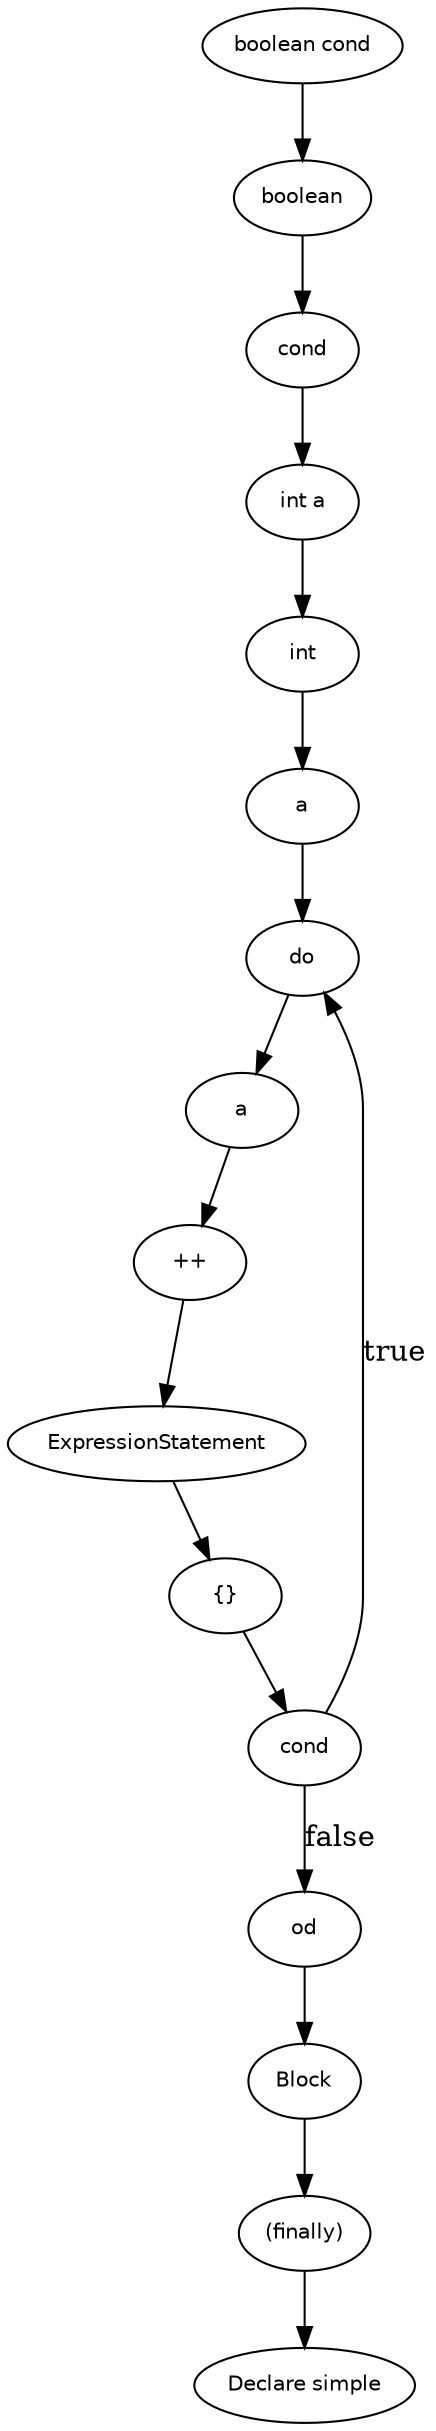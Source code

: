 digraph simple {
  9 [
    label = do,
    fontname = Helvetica,
    fontsize = 10
  ];
  8 [
    label = a,
    fontname = Helvetica,
    fontsize = 10
  ];
  16 [
    label = Block,
    fontname = Helvetica,
    fontsize = 10
  ];
  7 [
    label = int,
    fontname = Helvetica,
    fontsize = 10
  ];
  15 [
    label = cond,
    fontname = Helvetica,
    fontsize = 10
  ];
  6 [
    label = "int a",
    fontname = Helvetica,
    fontsize = 10
  ];
  5 [
    label = cond,
    fontname = Helvetica,
    fontsize = 10
  ];
  14 [
    label = a,
    fontname = Helvetica,
    fontsize = 10
  ];
  13 [
    label = "++",
    fontname = Helvetica,
    fontsize = 10
  ];
  4 [
    label = boolean,
    fontname = Helvetica,
    fontsize = 10
  ];
  12 [
    label = ExpressionStatement,
    fontname = Helvetica,
    fontsize = 10
  ];
  3 [
    label = "boolean cond",
    fontname = Helvetica,
    fontsize = 10
  ];
  2 [
    label = "(finally)",
    fontname = Helvetica,
    fontsize = 10
  ];
  11 [
    label = "{}",
    fontname = Helvetica,
    fontsize = 10
  ];
  10 [
    label = od,
    fontname = Helvetica,
    fontsize = 10
  ];
  0 [
    label = "Declare simple",
    fontname = Helvetica,
    fontsize = 10
  ];
  6 -> 7 [
    label = ""
  ];
  4 -> 5 [
    label = ""
  ];
  16 -> 2 [
    label = ""
  ];
  11 -> 15 [
    label = ""
  ];
  14 -> 13 [
    label = ""
  ];
  15 -> 9 [
    label = true
  ];
  8 -> 9 [
    label = ""
  ];
  5 -> 6 [
    label = ""
  ];
  10 -> 16 [
    label = ""
  ];
  7 -> 8 [
    label = ""
  ];
  12 -> 11 [
    label = ""
  ];
  9 -> 14 [
    label = ""
  ];
  2 -> 0 [
    label = ""
  ];
  3 -> 4 [
    label = ""
  ];
  15 -> 10 [
    label = false
  ];
  13 -> 12 [
    label = ""
  ];
}
